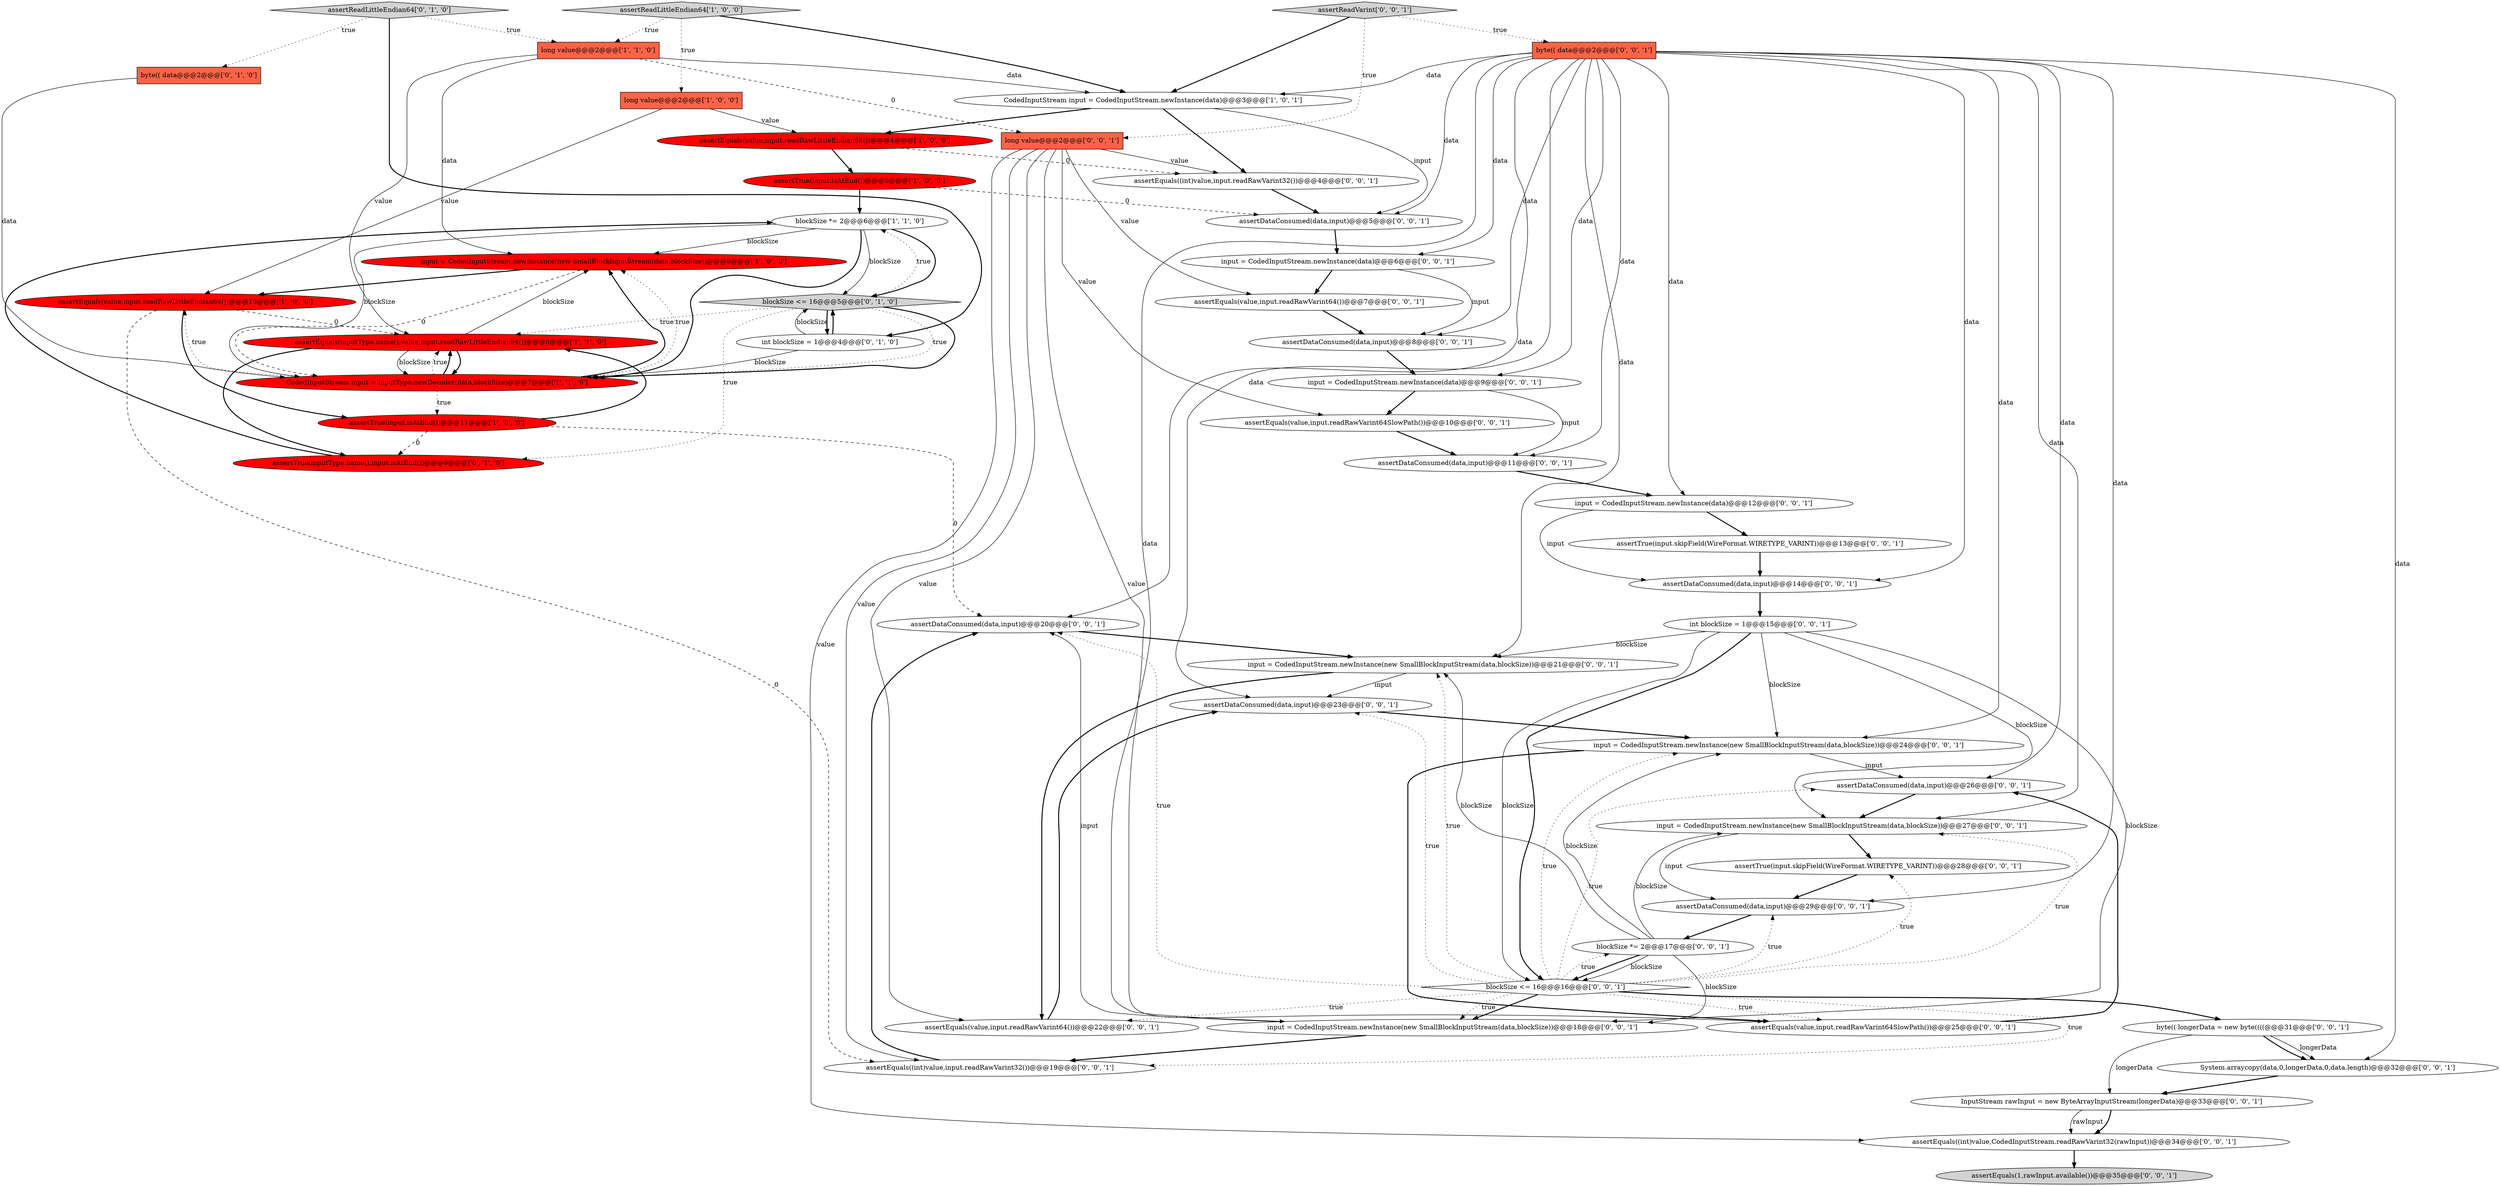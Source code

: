 digraph {
6 [style = filled, label = "blockSize *= 2@@@6@@@['1', '1', '0']", fillcolor = white, shape = ellipse image = "AAA0AAABBB1BBB"];
49 [style = filled, label = "InputStream rawInput = new ByteArrayInputStream(longerData)@@@33@@@['0', '0', '1']", fillcolor = white, shape = ellipse image = "AAA0AAABBB3BBB"];
37 [style = filled, label = "blockSize <= 16@@@16@@@['0', '0', '1']", fillcolor = white, shape = diamond image = "AAA0AAABBB3BBB"];
36 [style = filled, label = "assertDataConsumed(data,input)@@@26@@@['0', '0', '1']", fillcolor = white, shape = ellipse image = "AAA0AAABBB3BBB"];
20 [style = filled, label = "input = CodedInputStream.newInstance(data)@@@6@@@['0', '0', '1']", fillcolor = white, shape = ellipse image = "AAA0AAABBB3BBB"];
15 [style = filled, label = "assertTrue(inputType.name(),input.isAtEnd())@@@9@@@['0', '1', '0']", fillcolor = red, shape = ellipse image = "AAA1AAABBB2BBB"];
24 [style = filled, label = "assertEquals((int)value,input.readRawVarint32())@@@4@@@['0', '0', '1']", fillcolor = white, shape = ellipse image = "AAA0AAABBB3BBB"];
31 [style = filled, label = "assertDataConsumed(data,input)@@@23@@@['0', '0', '1']", fillcolor = white, shape = ellipse image = "AAA0AAABBB3BBB"];
13 [style = filled, label = "int blockSize = 1@@@4@@@['0', '1', '0']", fillcolor = white, shape = ellipse image = "AAA0AAABBB2BBB"];
27 [style = filled, label = "assertDataConsumed(data,input)@@@20@@@['0', '0', '1']", fillcolor = white, shape = ellipse image = "AAA0AAABBB3BBB"];
33 [style = filled, label = "assertDataConsumed(data,input)@@@8@@@['0', '0', '1']", fillcolor = white, shape = ellipse image = "AAA0AAABBB3BBB"];
5 [style = filled, label = "assertEquals(value,input.readRawLittleEndian64())@@@10@@@['1', '0', '0']", fillcolor = red, shape = ellipse image = "AAA1AAABBB1BBB"];
3 [style = filled, label = "input = CodedInputStream.newInstance(new SmallBlockInputStream(data,blockSize))@@@9@@@['1', '0', '0']", fillcolor = red, shape = ellipse image = "AAA1AAABBB1BBB"];
26 [style = filled, label = "byte(( data@@@2@@@['0', '0', '1']", fillcolor = tomato, shape = box image = "AAA0AAABBB3BBB"];
22 [style = filled, label = "input = CodedInputStream.newInstance(new SmallBlockInputStream(data,blockSize))@@@27@@@['0', '0', '1']", fillcolor = white, shape = ellipse image = "AAA0AAABBB3BBB"];
50 [style = filled, label = "assertEquals((int)value,CodedInputStream.readRawVarint32(rawInput))@@@34@@@['0', '0', '1']", fillcolor = white, shape = ellipse image = "AAA0AAABBB3BBB"];
42 [style = filled, label = "input = CodedInputStream.newInstance(data)@@@12@@@['0', '0', '1']", fillcolor = white, shape = ellipse image = "AAA0AAABBB3BBB"];
11 [style = filled, label = "CodedInputStream input = inputType.newDecoder(data,blockSize)@@@7@@@['1', '1', '0']", fillcolor = red, shape = ellipse image = "AAA1AAABBB1BBB"];
39 [style = filled, label = "assertTrue(input.skipField(WireFormat.WIRETYPE_VARINT))@@@13@@@['0', '0', '1']", fillcolor = white, shape = ellipse image = "AAA0AAABBB3BBB"];
45 [style = filled, label = "assertEquals(value,input.readRawVarint64SlowPath())@@@25@@@['0', '0', '1']", fillcolor = white, shape = ellipse image = "AAA0AAABBB3BBB"];
19 [style = filled, label = "assertDataConsumed(data,input)@@@5@@@['0', '0', '1']", fillcolor = white, shape = ellipse image = "AAA0AAABBB3BBB"];
8 [style = filled, label = "assertTrue(input.isAtEnd())@@@5@@@['1', '0', '0']", fillcolor = red, shape = ellipse image = "AAA1AAABBB1BBB"];
2 [style = filled, label = "assertEquals(value,input.readRawLittleEndian64())@@@4@@@['1', '0', '0']", fillcolor = red, shape = ellipse image = "AAA1AAABBB1BBB"];
18 [style = filled, label = "assertReadVarint['0', '0', '1']", fillcolor = lightgray, shape = diamond image = "AAA0AAABBB3BBB"];
38 [style = filled, label = "assertTrue(input.skipField(WireFormat.WIRETYPE_VARINT))@@@28@@@['0', '0', '1']", fillcolor = white, shape = ellipse image = "AAA0AAABBB3BBB"];
29 [style = filled, label = "blockSize *= 2@@@17@@@['0', '0', '1']", fillcolor = white, shape = ellipse image = "AAA0AAABBB3BBB"];
12 [style = filled, label = "assertReadLittleEndian64['0', '1', '0']", fillcolor = lightgray, shape = diamond image = "AAA0AAABBB2BBB"];
28 [style = filled, label = "long value@@@2@@@['0', '0', '1']", fillcolor = tomato, shape = box image = "AAA0AAABBB3BBB"];
30 [style = filled, label = "input = CodedInputStream.newInstance(new SmallBlockInputStream(data,blockSize))@@@21@@@['0', '0', '1']", fillcolor = white, shape = ellipse image = "AAA0AAABBB3BBB"];
48 [style = filled, label = "assertDataConsumed(data,input)@@@11@@@['0', '0', '1']", fillcolor = white, shape = ellipse image = "AAA0AAABBB3BBB"];
16 [style = filled, label = "blockSize <= 16@@@5@@@['0', '1', '0']", fillcolor = lightgray, shape = diamond image = "AAA0AAABBB2BBB"];
25 [style = filled, label = "System.arraycopy(data,0,longerData,0,data.length)@@@32@@@['0', '0', '1']", fillcolor = white, shape = ellipse image = "AAA0AAABBB3BBB"];
41 [style = filled, label = "assertEquals(value,input.readRawVarint64SlowPath())@@@10@@@['0', '0', '1']", fillcolor = white, shape = ellipse image = "AAA0AAABBB3BBB"];
10 [style = filled, label = "long value@@@2@@@['1', '1', '0']", fillcolor = tomato, shape = box image = "AAA0AAABBB1BBB"];
7 [style = filled, label = "assertEquals(inputType.name(),value,input.readRawLittleEndian64())@@@8@@@['1', '1', '0']", fillcolor = red, shape = ellipse image = "AAA1AAABBB1BBB"];
32 [style = filled, label = "assertEquals(1,rawInput.available())@@@35@@@['0', '0', '1']", fillcolor = lightgray, shape = ellipse image = "AAA0AAABBB3BBB"];
43 [style = filled, label = "assertEquals((int)value,input.readRawVarint32())@@@19@@@['0', '0', '1']", fillcolor = white, shape = ellipse image = "AAA0AAABBB3BBB"];
46 [style = filled, label = "input = CodedInputStream.newInstance(new SmallBlockInputStream(data,blockSize))@@@24@@@['0', '0', '1']", fillcolor = white, shape = ellipse image = "AAA0AAABBB3BBB"];
21 [style = filled, label = "byte(( longerData = new byte((((@@@31@@@['0', '0', '1']", fillcolor = white, shape = ellipse image = "AAA0AAABBB3BBB"];
4 [style = filled, label = "assertReadLittleEndian64['1', '0', '0']", fillcolor = lightgray, shape = diamond image = "AAA0AAABBB1BBB"];
9 [style = filled, label = "assertTrue(input.isAtEnd())@@@11@@@['1', '0', '0']", fillcolor = red, shape = ellipse image = "AAA1AAABBB1BBB"];
44 [style = filled, label = "assertDataConsumed(data,input)@@@29@@@['0', '0', '1']", fillcolor = white, shape = ellipse image = "AAA0AAABBB3BBB"];
14 [style = filled, label = "byte(( data@@@2@@@['0', '1', '0']", fillcolor = tomato, shape = box image = "AAA0AAABBB2BBB"];
35 [style = filled, label = "input = CodedInputStream.newInstance(data)@@@9@@@['0', '0', '1']", fillcolor = white, shape = ellipse image = "AAA0AAABBB3BBB"];
0 [style = filled, label = "long value@@@2@@@['1', '0', '0']", fillcolor = tomato, shape = box image = "AAA0AAABBB1BBB"];
34 [style = filled, label = "int blockSize = 1@@@15@@@['0', '0', '1']", fillcolor = white, shape = ellipse image = "AAA0AAABBB3BBB"];
47 [style = filled, label = "assertEquals(value,input.readRawVarint64())@@@7@@@['0', '0', '1']", fillcolor = white, shape = ellipse image = "AAA0AAABBB3BBB"];
17 [style = filled, label = "input = CodedInputStream.newInstance(new SmallBlockInputStream(data,blockSize))@@@18@@@['0', '0', '1']", fillcolor = white, shape = ellipse image = "AAA0AAABBB3BBB"];
40 [style = filled, label = "assertEquals(value,input.readRawVarint64())@@@22@@@['0', '0', '1']", fillcolor = white, shape = ellipse image = "AAA0AAABBB3BBB"];
1 [style = filled, label = "CodedInputStream input = CodedInputStream.newInstance(data)@@@3@@@['1', '0', '1']", fillcolor = white, shape = ellipse image = "AAA0AAABBB1BBB"];
23 [style = filled, label = "assertDataConsumed(data,input)@@@14@@@['0', '0', '1']", fillcolor = white, shape = ellipse image = "AAA0AAABBB3BBB"];
50->32 [style = bold, label=""];
26->25 [style = solid, label="data"];
25->49 [style = bold, label=""];
26->27 [style = solid, label="data"];
6->11 [style = solid, label="blockSize"];
5->9 [style = bold, label=""];
38->44 [style = bold, label=""];
35->41 [style = bold, label=""];
26->19 [style = solid, label="data"];
26->36 [style = solid, label="data"];
10->28 [style = dashed, label="0"];
9->27 [style = dashed, label="0"];
28->50 [style = solid, label="value"];
8->6 [style = bold, label=""];
34->17 [style = solid, label="blockSize"];
26->33 [style = solid, label="data"];
9->7 [style = bold, label=""];
47->33 [style = bold, label=""];
26->42 [style = solid, label="data"];
26->46 [style = solid, label="data"];
37->31 [style = dotted, label="true"];
16->7 [style = dotted, label="true"];
41->48 [style = bold, label=""];
37->38 [style = dotted, label="true"];
3->5 [style = bold, label=""];
28->43 [style = solid, label="value"];
26->22 [style = solid, label="data"];
42->23 [style = solid, label="input"];
26->31 [style = solid, label="data"];
26->30 [style = solid, label="data"];
6->11 [style = bold, label=""];
39->23 [style = bold, label=""];
16->6 [style = dotted, label="true"];
37->36 [style = dotted, label="true"];
30->40 [style = bold, label=""];
40->31 [style = bold, label=""];
31->46 [style = bold, label=""];
9->15 [style = dashed, label="0"];
11->7 [style = dotted, label="true"];
34->46 [style = solid, label="blockSize"];
7->11 [style = bold, label=""];
24->19 [style = bold, label=""];
29->37 [style = solid, label="blockSize"];
30->31 [style = solid, label="input"];
19->20 [style = bold, label=""];
27->30 [style = bold, label=""];
4->0 [style = dotted, label="true"];
37->21 [style = bold, label=""];
7->11 [style = solid, label="blockSize"];
11->5 [style = dotted, label="true"];
21->25 [style = bold, label=""];
13->16 [style = bold, label=""];
37->45 [style = dotted, label="true"];
37->46 [style = dotted, label="true"];
28->40 [style = solid, label="value"];
22->38 [style = bold, label=""];
28->45 [style = solid, label="value"];
17->27 [style = solid, label="input"];
13->11 [style = solid, label="blockSize"];
26->17 [style = solid, label="data"];
12->10 [style = dotted, label="true"];
10->3 [style = solid, label="data"];
18->1 [style = bold, label=""];
18->26 [style = dotted, label="true"];
5->43 [style = dashed, label="0"];
43->27 [style = bold, label=""];
2->24 [style = dashed, label="0"];
16->11 [style = dotted, label="true"];
7->3 [style = solid, label="blockSize"];
10->7 [style = solid, label="value"];
35->48 [style = solid, label="input"];
20->33 [style = solid, label="input"];
16->13 [style = bold, label=""];
28->41 [style = solid, label="value"];
4->10 [style = dotted, label="true"];
44->29 [style = bold, label=""];
42->39 [style = bold, label=""];
45->36 [style = bold, label=""];
22->44 [style = solid, label="input"];
11->9 [style = dotted, label="true"];
26->48 [style = solid, label="data"];
29->37 [style = bold, label=""];
28->47 [style = solid, label="value"];
49->50 [style = bold, label=""];
26->35 [style = solid, label="data"];
17->43 [style = bold, label=""];
12->13 [style = bold, label=""];
37->43 [style = dotted, label="true"];
21->25 [style = solid, label="longerData"];
0->2 [style = solid, label="value"];
26->20 [style = solid, label="data"];
11->3 [style = bold, label=""];
37->22 [style = dotted, label="true"];
7->15 [style = bold, label=""];
1->2 [style = bold, label=""];
4->1 [style = bold, label=""];
5->7 [style = dashed, label="0"];
37->27 [style = dotted, label="true"];
11->3 [style = dotted, label="true"];
34->37 [style = solid, label="blockSize"];
37->44 [style = dotted, label="true"];
34->30 [style = solid, label="blockSize"];
13->16 [style = solid, label="blockSize"];
16->15 [style = dotted, label="true"];
8->19 [style = dashed, label="0"];
49->50 [style = solid, label="rawInput"];
33->35 [style = bold, label=""];
16->11 [style = bold, label=""];
37->17 [style = bold, label=""];
26->23 [style = solid, label="data"];
0->5 [style = solid, label="value"];
29->46 [style = solid, label="blockSize"];
26->44 [style = solid, label="data"];
46->36 [style = solid, label="input"];
28->24 [style = solid, label="value"];
15->6 [style = bold, label=""];
37->29 [style = dotted, label="true"];
48->42 [style = bold, label=""];
20->47 [style = bold, label=""];
37->30 [style = dotted, label="true"];
6->3 [style = solid, label="blockSize"];
29->30 [style = solid, label="blockSize"];
34->22 [style = solid, label="blockSize"];
37->17 [style = dotted, label="true"];
29->22 [style = solid, label="blockSize"];
12->14 [style = dotted, label="true"];
10->1 [style = solid, label="data"];
34->37 [style = bold, label=""];
6->16 [style = bold, label=""];
1->24 [style = bold, label=""];
18->28 [style = dotted, label="true"];
29->17 [style = solid, label="blockSize"];
14->11 [style = solid, label="data"];
23->34 [style = bold, label=""];
46->45 [style = bold, label=""];
26->1 [style = solid, label="data"];
37->40 [style = dotted, label="true"];
21->49 [style = solid, label="longerData"];
6->16 [style = solid, label="blockSize"];
11->7 [style = bold, label=""];
3->11 [style = dashed, label="0"];
2->8 [style = bold, label=""];
1->19 [style = solid, label="input"];
36->22 [style = bold, label=""];
}
